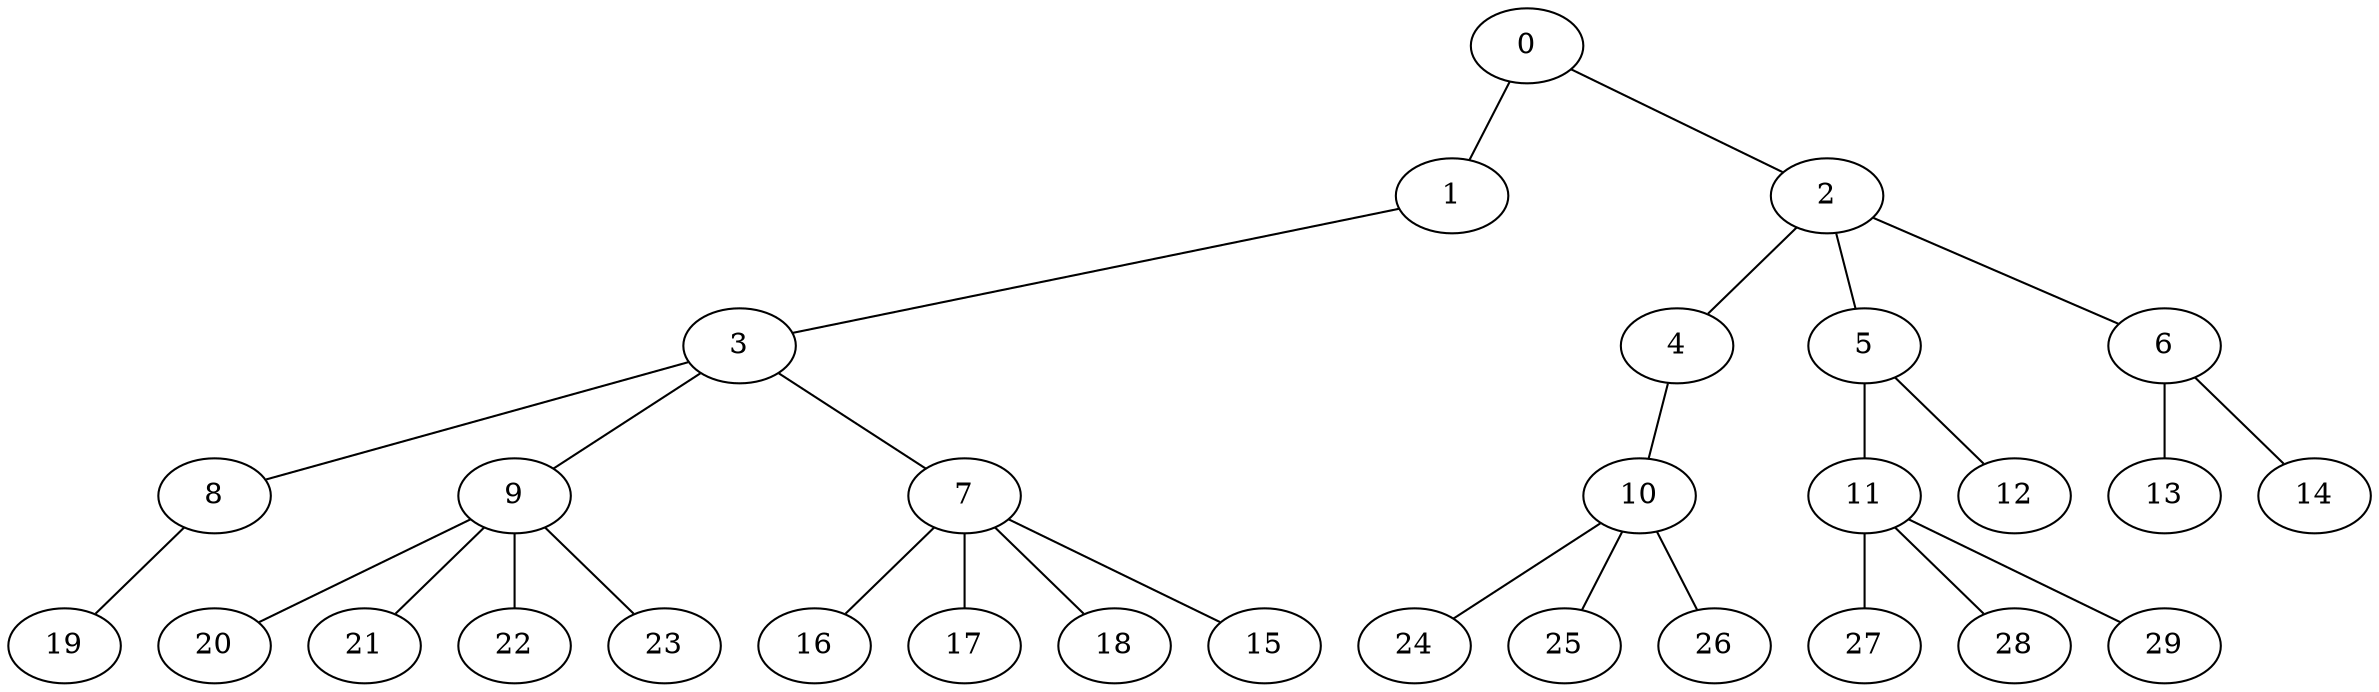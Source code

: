 
graph graphname {
    0 -- 1
0 -- 2
1 -- 3
2 -- 4
2 -- 5
2 -- 6
3 -- 8
3 -- 9
3 -- 7
4 -- 10
5 -- 11
5 -- 12
6 -- 13
6 -- 14
7 -- 16
7 -- 17
7 -- 18
7 -- 15
8 -- 19
9 -- 20
9 -- 21
9 -- 22
9 -- 23
10 -- 24
10 -- 25
10 -- 26
11 -- 27
11 -- 28
11 -- 29

}
